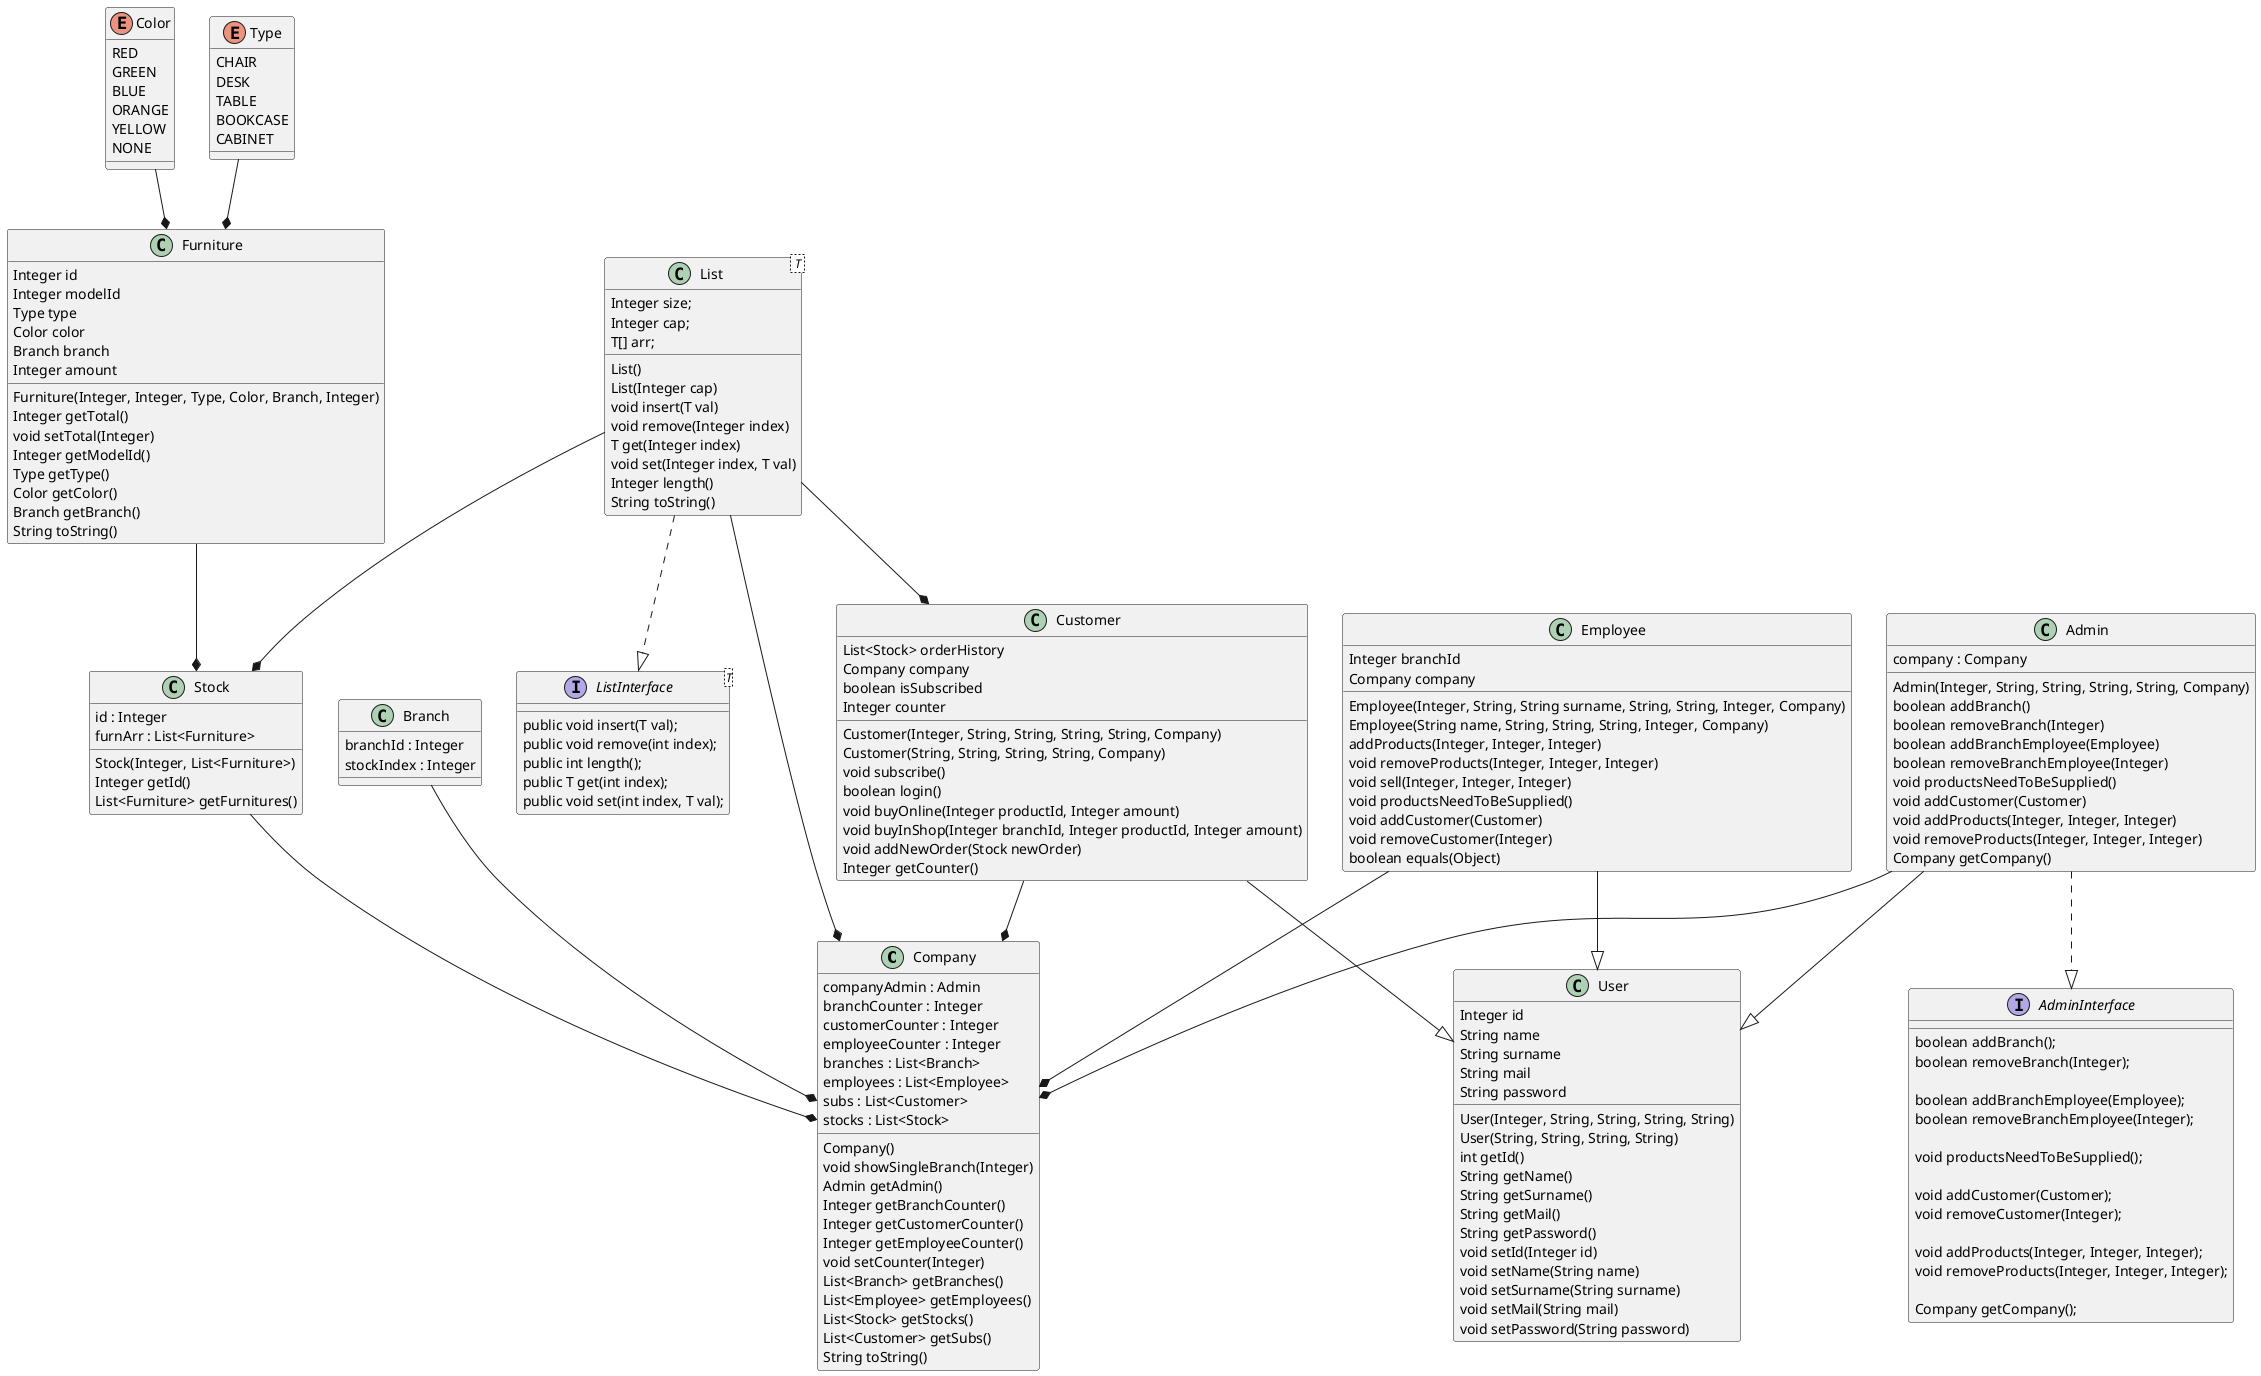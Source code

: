 @startuml "Order Taking Classes"

class Company
{
	companyAdmin : Admin
	branchCounter : Integer
	customerCounter : Integer
	employeeCounter : Integer
	branches : List<Branch>
	employees : List<Employee>
	subs : List<Customer>
	stocks : List<Stock>

	Company()
	void showSingleBranch(Integer)
	Admin getAdmin()
	Integer getBranchCounter()
	Integer getCustomerCounter()
	Integer getEmployeeCounter()
	void setCounter(Integer)
	List<Branch> getBranches()
	List<Employee> getEmployees()
	List<Stock> getStocks()
	List<Customer> getSubs()
	String toString()
}

class Branch
{
	branchId : Integer 
	stockIndex : Integer
}

class Stock
{
	id : Integer
	furnArr : List<Furniture>
	Stock(Integer, List<Furniture>)
	Integer getId()
	List<Furniture> getFurnitures()
}

class Admin
{
	company : Company
	Admin(Integer, String, String, String, String, Company)
	boolean addBranch()
	boolean removeBranch(Integer)
	boolean addBranchEmployee(Employee)
	boolean removeBranchEmployee(Integer)
	void productsNeedToBeSupplied()
	void addCustomer(Customer)
	void addProducts(Integer, Integer, Integer)
	void removeProducts(Integer, Integer, Integer)
	Company getCompany()

}

interface AdminInterface {

	boolean addBranch();
	boolean removeBranch(Integer);

	boolean addBranchEmployee(Employee);
	boolean removeBranchEmployee(Integer);

	void productsNeedToBeSupplied();

	void addCustomer(Customer);
	void removeCustomer(Integer);

	void addProducts(Integer, Integer, Integer);
	void removeProducts(Integer, Integer, Integer);

	Company getCompany();
	
}

class Customer
{
	List<Stock> orderHistory
	Company company
	boolean isSubscribed
	Integer counter

	Customer(Integer, String, String, String, String, Company)
	Customer(String, String, String, String, Company)
	void subscribe()
	boolean login()
	void buyOnline(Integer productId, Integer amount)
	void buyInShop(Integer branchId, Integer productId, Integer amount)
	void addNewOrder(Stock newOrder)
	Integer getCounter()


}

class Employee
{
	Integer branchId
	Company company

	Employee(Integer, String, String surname, String, String, Integer, Company)
	Employee(String name, String, String, String, Integer, Company)
	addProducts(Integer, Integer, Integer)
	void removeProducts(Integer, Integer, Integer)
	void sell(Integer, Integer, Integer)
	void productsNeedToBeSupplied()
	void addCustomer(Customer)
	void removeCustomer(Integer)
	boolean equals(Object)
}

class User
{
	Integer id
	String name
	String surname
	String mail
	String password

	User(Integer, String, String, String, String)
	User(String, String, String, String)
	int getId()
	String getName()
	String getSurname()
	String getMail()
	String getPassword()
	void setId(Integer id)
	void setName(String name)
	void setSurname(String surname)
	void setMail(String mail)
	void setPassword(String password)
}

enum Color
{
	RED
	GREEN
	BLUE
	ORANGE
	YELLOW
	NONE
}

enum Type {

	CHAIR
	DESK
	TABLE
	BOOKCASE
	CABINET
	
}

class Furniture
{
	Integer id
	Integer modelId
	Type type
	Color color
	Branch branch
	Integer amount

	Furniture(Integer, Integer, Type, Color, Branch, Integer)
	Integer getTotal()
	void setTotal(Integer)
	Integer getModelId()
	Type getType()
	Color getColor()
	Branch getBranch()
	String toString()
}

class List< T > 
{
	Integer size;
	Integer cap;
	T[] arr;

	List()
	List(Integer cap)
	void insert(T val)
	void remove(Integer index)
	T get(Integer index)
	void set(Integer index, T val)
	Integer length()
	String toString()

}

interface ListInterface<T> {

	public void insert(T val);
	public void remove(int index);
	public int length();
	public T get(int index);
	public void set(int index, T val);
	
}



Branch --* Company
Employee --* Company
Customer --* Company
Stock --* Company
Admin --* Company
Admin --|> User
Employee --|> User
Customer --|> User
Admin ..|> AdminInterface
List ..|> ListInterface
Furniture --* Stock
Color --* Furniture
Type --* Furniture
List --* Stock
List --* Customer
List --* Company






@enduml
